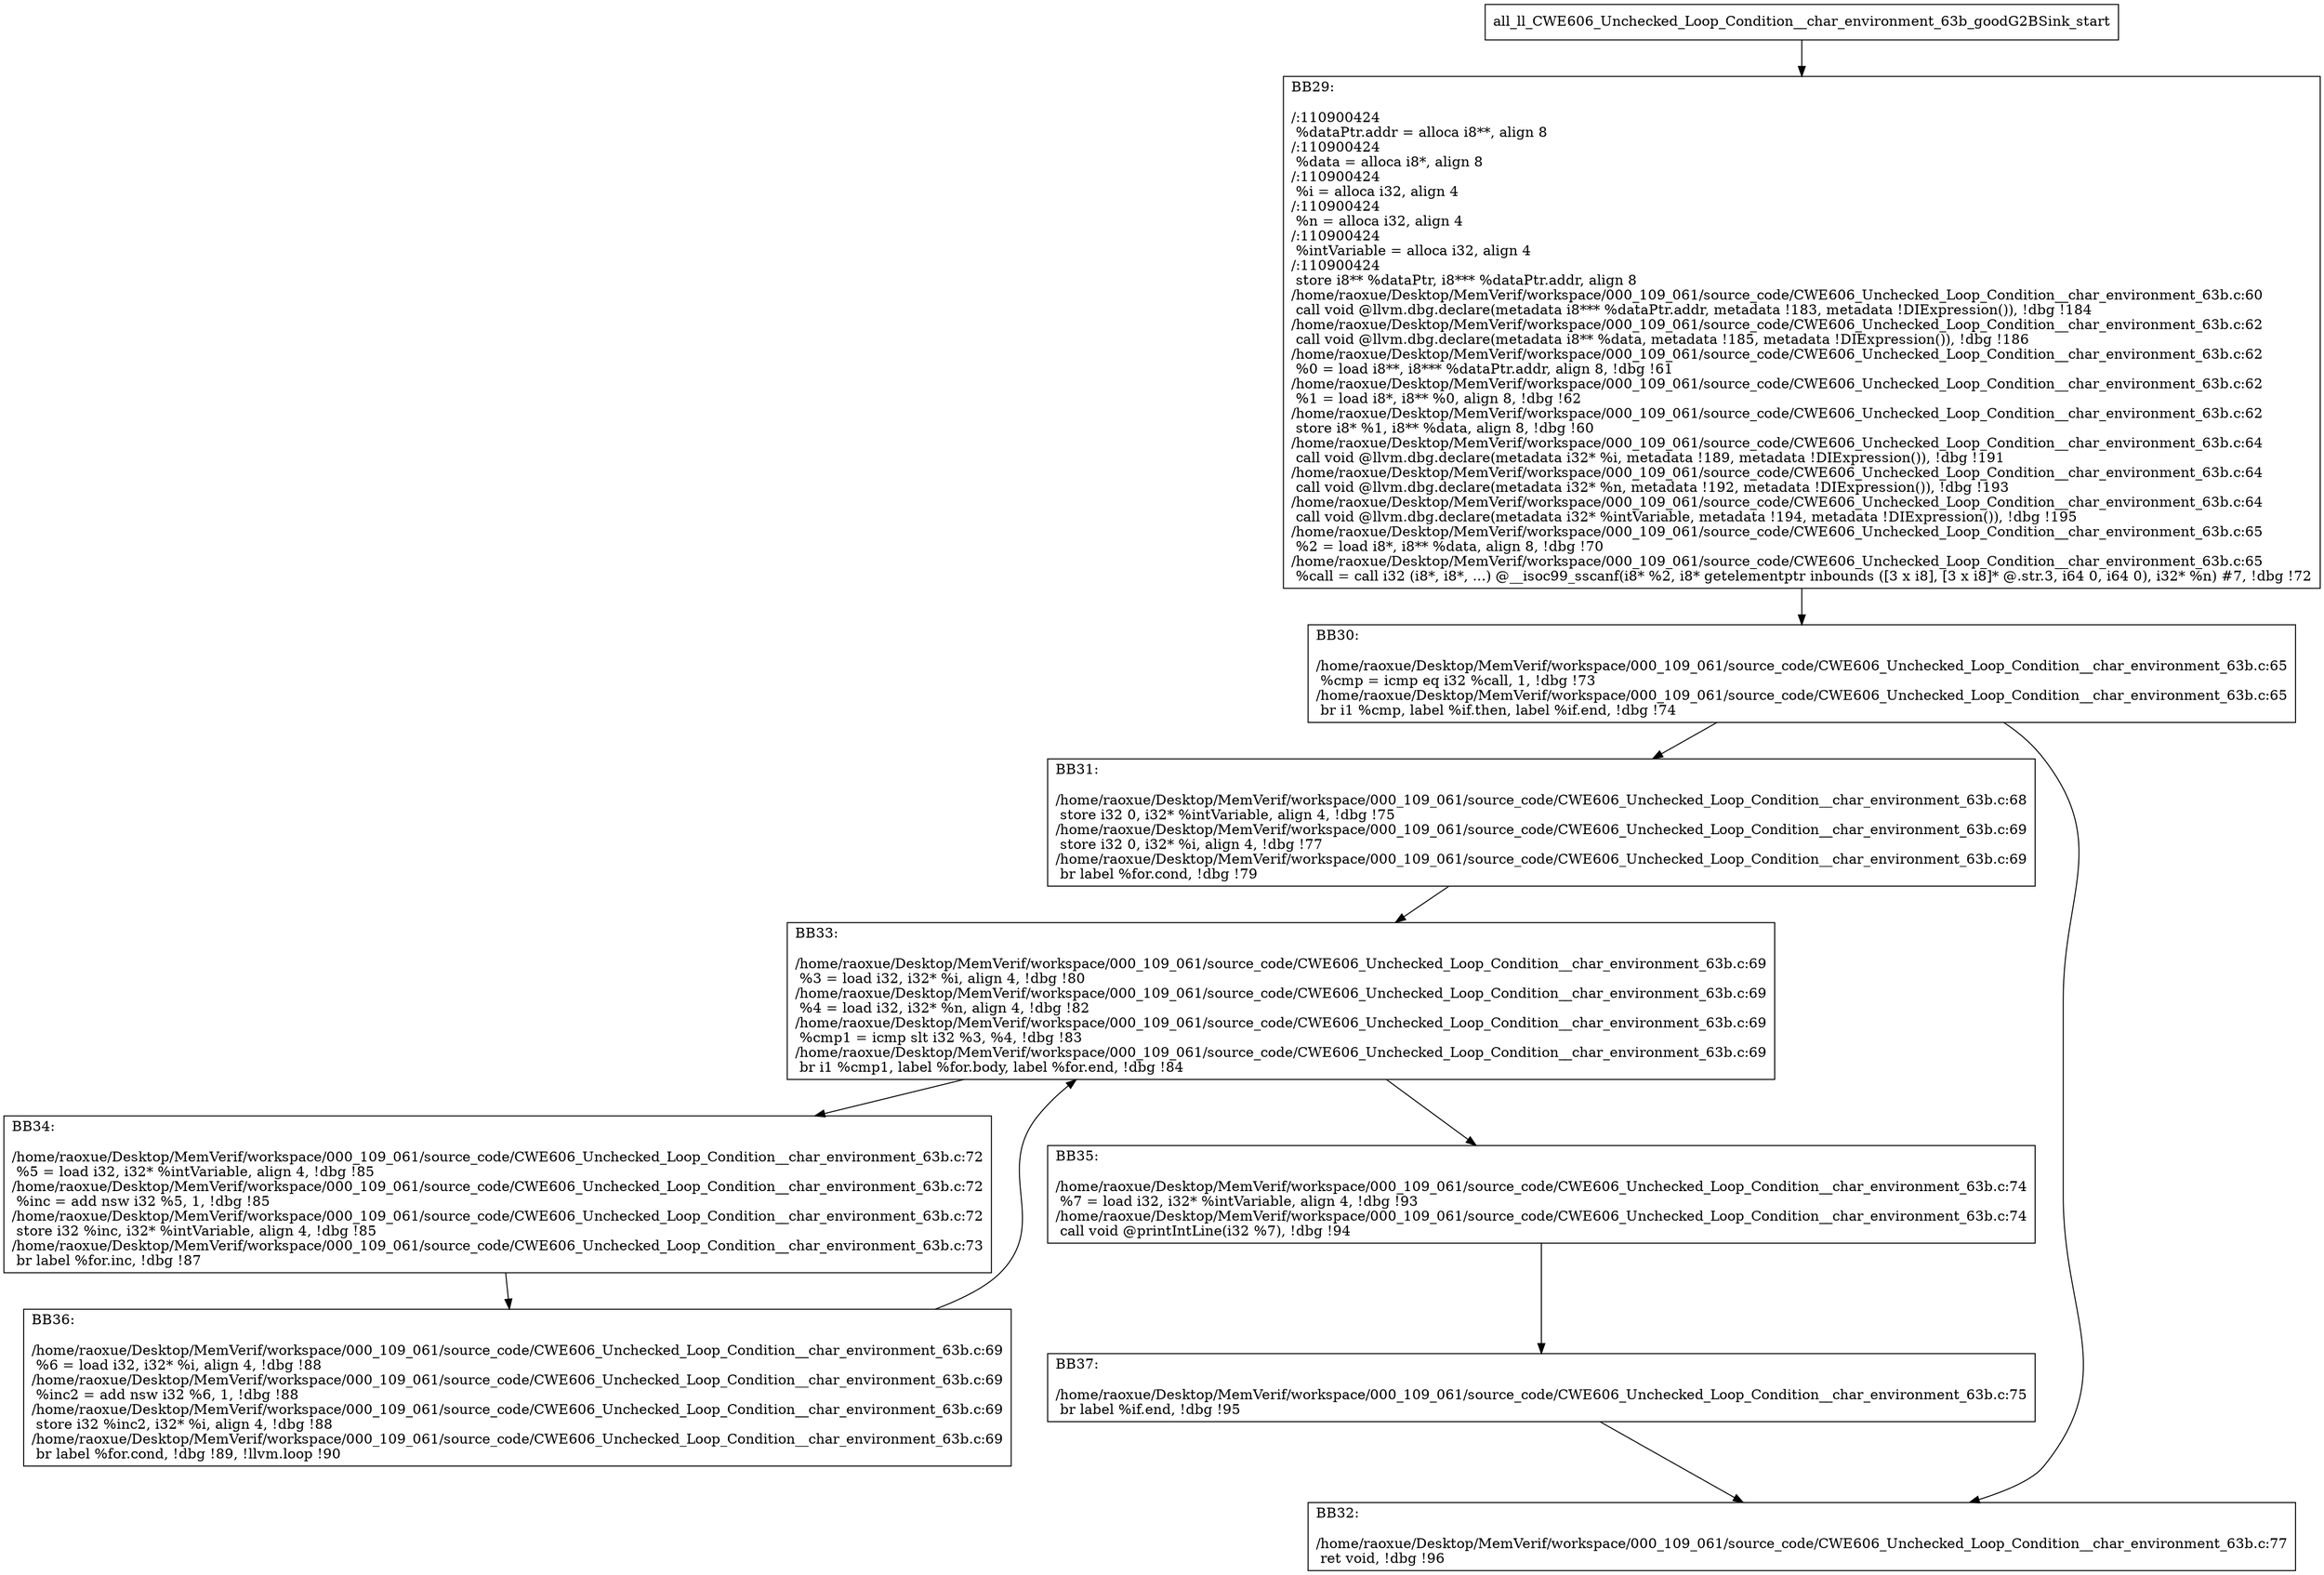 digraph "CFG for'all_ll_CWE606_Unchecked_Loop_Condition__char_environment_63b_goodG2BSink' function" {
	BBall_ll_CWE606_Unchecked_Loop_Condition__char_environment_63b_goodG2BSink_start[shape=record,label="{all_ll_CWE606_Unchecked_Loop_Condition__char_environment_63b_goodG2BSink_start}"];
	BBall_ll_CWE606_Unchecked_Loop_Condition__char_environment_63b_goodG2BSink_start-> all_ll_CWE606_Unchecked_Loop_Condition__char_environment_63b_goodG2BSinkBB29;
	all_ll_CWE606_Unchecked_Loop_Condition__char_environment_63b_goodG2BSinkBB29 [shape=record, label="{BB29:\l\l/:110900424\l
  %dataPtr.addr = alloca i8**, align 8\l
/:110900424\l
  %data = alloca i8*, align 8\l
/:110900424\l
  %i = alloca i32, align 4\l
/:110900424\l
  %n = alloca i32, align 4\l
/:110900424\l
  %intVariable = alloca i32, align 4\l
/:110900424\l
  store i8** %dataPtr, i8*** %dataPtr.addr, align 8\l
/home/raoxue/Desktop/MemVerif/workspace/000_109_061/source_code/CWE606_Unchecked_Loop_Condition__char_environment_63b.c:60\l
  call void @llvm.dbg.declare(metadata i8*** %dataPtr.addr, metadata !183, metadata !DIExpression()), !dbg !184\l
/home/raoxue/Desktop/MemVerif/workspace/000_109_061/source_code/CWE606_Unchecked_Loop_Condition__char_environment_63b.c:62\l
  call void @llvm.dbg.declare(metadata i8** %data, metadata !185, metadata !DIExpression()), !dbg !186\l
/home/raoxue/Desktop/MemVerif/workspace/000_109_061/source_code/CWE606_Unchecked_Loop_Condition__char_environment_63b.c:62\l
  %0 = load i8**, i8*** %dataPtr.addr, align 8, !dbg !61\l
/home/raoxue/Desktop/MemVerif/workspace/000_109_061/source_code/CWE606_Unchecked_Loop_Condition__char_environment_63b.c:62\l
  %1 = load i8*, i8** %0, align 8, !dbg !62\l
/home/raoxue/Desktop/MemVerif/workspace/000_109_061/source_code/CWE606_Unchecked_Loop_Condition__char_environment_63b.c:62\l
  store i8* %1, i8** %data, align 8, !dbg !60\l
/home/raoxue/Desktop/MemVerif/workspace/000_109_061/source_code/CWE606_Unchecked_Loop_Condition__char_environment_63b.c:64\l
  call void @llvm.dbg.declare(metadata i32* %i, metadata !189, metadata !DIExpression()), !dbg !191\l
/home/raoxue/Desktop/MemVerif/workspace/000_109_061/source_code/CWE606_Unchecked_Loop_Condition__char_environment_63b.c:64\l
  call void @llvm.dbg.declare(metadata i32* %n, metadata !192, metadata !DIExpression()), !dbg !193\l
/home/raoxue/Desktop/MemVerif/workspace/000_109_061/source_code/CWE606_Unchecked_Loop_Condition__char_environment_63b.c:64\l
  call void @llvm.dbg.declare(metadata i32* %intVariable, metadata !194, metadata !DIExpression()), !dbg !195\l
/home/raoxue/Desktop/MemVerif/workspace/000_109_061/source_code/CWE606_Unchecked_Loop_Condition__char_environment_63b.c:65\l
  %2 = load i8*, i8** %data, align 8, !dbg !70\l
/home/raoxue/Desktop/MemVerif/workspace/000_109_061/source_code/CWE606_Unchecked_Loop_Condition__char_environment_63b.c:65\l
  %call = call i32 (i8*, i8*, ...) @__isoc99_sscanf(i8* %2, i8* getelementptr inbounds ([3 x i8], [3 x i8]* @.str.3, i64 0, i64 0), i32* %n) #7, !dbg !72\l
}"];
	all_ll_CWE606_Unchecked_Loop_Condition__char_environment_63b_goodG2BSinkBB29-> all_ll_CWE606_Unchecked_Loop_Condition__char_environment_63b_goodG2BSinkBB30;
	all_ll_CWE606_Unchecked_Loop_Condition__char_environment_63b_goodG2BSinkBB30 [shape=record, label="{BB30:\l\l/home/raoxue/Desktop/MemVerif/workspace/000_109_061/source_code/CWE606_Unchecked_Loop_Condition__char_environment_63b.c:65\l
  %cmp = icmp eq i32 %call, 1, !dbg !73\l
/home/raoxue/Desktop/MemVerif/workspace/000_109_061/source_code/CWE606_Unchecked_Loop_Condition__char_environment_63b.c:65\l
  br i1 %cmp, label %if.then, label %if.end, !dbg !74\l
}"];
	all_ll_CWE606_Unchecked_Loop_Condition__char_environment_63b_goodG2BSinkBB30-> all_ll_CWE606_Unchecked_Loop_Condition__char_environment_63b_goodG2BSinkBB31;
	all_ll_CWE606_Unchecked_Loop_Condition__char_environment_63b_goodG2BSinkBB30-> all_ll_CWE606_Unchecked_Loop_Condition__char_environment_63b_goodG2BSinkBB32;
	all_ll_CWE606_Unchecked_Loop_Condition__char_environment_63b_goodG2BSinkBB31 [shape=record, label="{BB31:\l\l/home/raoxue/Desktop/MemVerif/workspace/000_109_061/source_code/CWE606_Unchecked_Loop_Condition__char_environment_63b.c:68\l
  store i32 0, i32* %intVariable, align 4, !dbg !75\l
/home/raoxue/Desktop/MemVerif/workspace/000_109_061/source_code/CWE606_Unchecked_Loop_Condition__char_environment_63b.c:69\l
  store i32 0, i32* %i, align 4, !dbg !77\l
/home/raoxue/Desktop/MemVerif/workspace/000_109_061/source_code/CWE606_Unchecked_Loop_Condition__char_environment_63b.c:69\l
  br label %for.cond, !dbg !79\l
}"];
	all_ll_CWE606_Unchecked_Loop_Condition__char_environment_63b_goodG2BSinkBB31-> all_ll_CWE606_Unchecked_Loop_Condition__char_environment_63b_goodG2BSinkBB33;
	all_ll_CWE606_Unchecked_Loop_Condition__char_environment_63b_goodG2BSinkBB33 [shape=record, label="{BB33:\l\l/home/raoxue/Desktop/MemVerif/workspace/000_109_061/source_code/CWE606_Unchecked_Loop_Condition__char_environment_63b.c:69\l
  %3 = load i32, i32* %i, align 4, !dbg !80\l
/home/raoxue/Desktop/MemVerif/workspace/000_109_061/source_code/CWE606_Unchecked_Loop_Condition__char_environment_63b.c:69\l
  %4 = load i32, i32* %n, align 4, !dbg !82\l
/home/raoxue/Desktop/MemVerif/workspace/000_109_061/source_code/CWE606_Unchecked_Loop_Condition__char_environment_63b.c:69\l
  %cmp1 = icmp slt i32 %3, %4, !dbg !83\l
/home/raoxue/Desktop/MemVerif/workspace/000_109_061/source_code/CWE606_Unchecked_Loop_Condition__char_environment_63b.c:69\l
  br i1 %cmp1, label %for.body, label %for.end, !dbg !84\l
}"];
	all_ll_CWE606_Unchecked_Loop_Condition__char_environment_63b_goodG2BSinkBB33-> all_ll_CWE606_Unchecked_Loop_Condition__char_environment_63b_goodG2BSinkBB34;
	all_ll_CWE606_Unchecked_Loop_Condition__char_environment_63b_goodG2BSinkBB33-> all_ll_CWE606_Unchecked_Loop_Condition__char_environment_63b_goodG2BSinkBB35;
	all_ll_CWE606_Unchecked_Loop_Condition__char_environment_63b_goodG2BSinkBB34 [shape=record, label="{BB34:\l\l/home/raoxue/Desktop/MemVerif/workspace/000_109_061/source_code/CWE606_Unchecked_Loop_Condition__char_environment_63b.c:72\l
  %5 = load i32, i32* %intVariable, align 4, !dbg !85\l
/home/raoxue/Desktop/MemVerif/workspace/000_109_061/source_code/CWE606_Unchecked_Loop_Condition__char_environment_63b.c:72\l
  %inc = add nsw i32 %5, 1, !dbg !85\l
/home/raoxue/Desktop/MemVerif/workspace/000_109_061/source_code/CWE606_Unchecked_Loop_Condition__char_environment_63b.c:72\l
  store i32 %inc, i32* %intVariable, align 4, !dbg !85\l
/home/raoxue/Desktop/MemVerif/workspace/000_109_061/source_code/CWE606_Unchecked_Loop_Condition__char_environment_63b.c:73\l
  br label %for.inc, !dbg !87\l
}"];
	all_ll_CWE606_Unchecked_Loop_Condition__char_environment_63b_goodG2BSinkBB34-> all_ll_CWE606_Unchecked_Loop_Condition__char_environment_63b_goodG2BSinkBB36;
	all_ll_CWE606_Unchecked_Loop_Condition__char_environment_63b_goodG2BSinkBB36 [shape=record, label="{BB36:\l\l/home/raoxue/Desktop/MemVerif/workspace/000_109_061/source_code/CWE606_Unchecked_Loop_Condition__char_environment_63b.c:69\l
  %6 = load i32, i32* %i, align 4, !dbg !88\l
/home/raoxue/Desktop/MemVerif/workspace/000_109_061/source_code/CWE606_Unchecked_Loop_Condition__char_environment_63b.c:69\l
  %inc2 = add nsw i32 %6, 1, !dbg !88\l
/home/raoxue/Desktop/MemVerif/workspace/000_109_061/source_code/CWE606_Unchecked_Loop_Condition__char_environment_63b.c:69\l
  store i32 %inc2, i32* %i, align 4, !dbg !88\l
/home/raoxue/Desktop/MemVerif/workspace/000_109_061/source_code/CWE606_Unchecked_Loop_Condition__char_environment_63b.c:69\l
  br label %for.cond, !dbg !89, !llvm.loop !90\l
}"];
	all_ll_CWE606_Unchecked_Loop_Condition__char_environment_63b_goodG2BSinkBB36-> all_ll_CWE606_Unchecked_Loop_Condition__char_environment_63b_goodG2BSinkBB33;
	all_ll_CWE606_Unchecked_Loop_Condition__char_environment_63b_goodG2BSinkBB35 [shape=record, label="{BB35:\l\l/home/raoxue/Desktop/MemVerif/workspace/000_109_061/source_code/CWE606_Unchecked_Loop_Condition__char_environment_63b.c:74\l
  %7 = load i32, i32* %intVariable, align 4, !dbg !93\l
/home/raoxue/Desktop/MemVerif/workspace/000_109_061/source_code/CWE606_Unchecked_Loop_Condition__char_environment_63b.c:74\l
  call void @printIntLine(i32 %7), !dbg !94\l
}"];
	all_ll_CWE606_Unchecked_Loop_Condition__char_environment_63b_goodG2BSinkBB35-> all_ll_CWE606_Unchecked_Loop_Condition__char_environment_63b_goodG2BSinkBB37;
	all_ll_CWE606_Unchecked_Loop_Condition__char_environment_63b_goodG2BSinkBB37 [shape=record, label="{BB37:\l\l/home/raoxue/Desktop/MemVerif/workspace/000_109_061/source_code/CWE606_Unchecked_Loop_Condition__char_environment_63b.c:75\l
  br label %if.end, !dbg !95\l
}"];
	all_ll_CWE606_Unchecked_Loop_Condition__char_environment_63b_goodG2BSinkBB37-> all_ll_CWE606_Unchecked_Loop_Condition__char_environment_63b_goodG2BSinkBB32;
	all_ll_CWE606_Unchecked_Loop_Condition__char_environment_63b_goodG2BSinkBB32 [shape=record, label="{BB32:\l\l/home/raoxue/Desktop/MemVerif/workspace/000_109_061/source_code/CWE606_Unchecked_Loop_Condition__char_environment_63b.c:77\l
  ret void, !dbg !96\l
}"];
}
